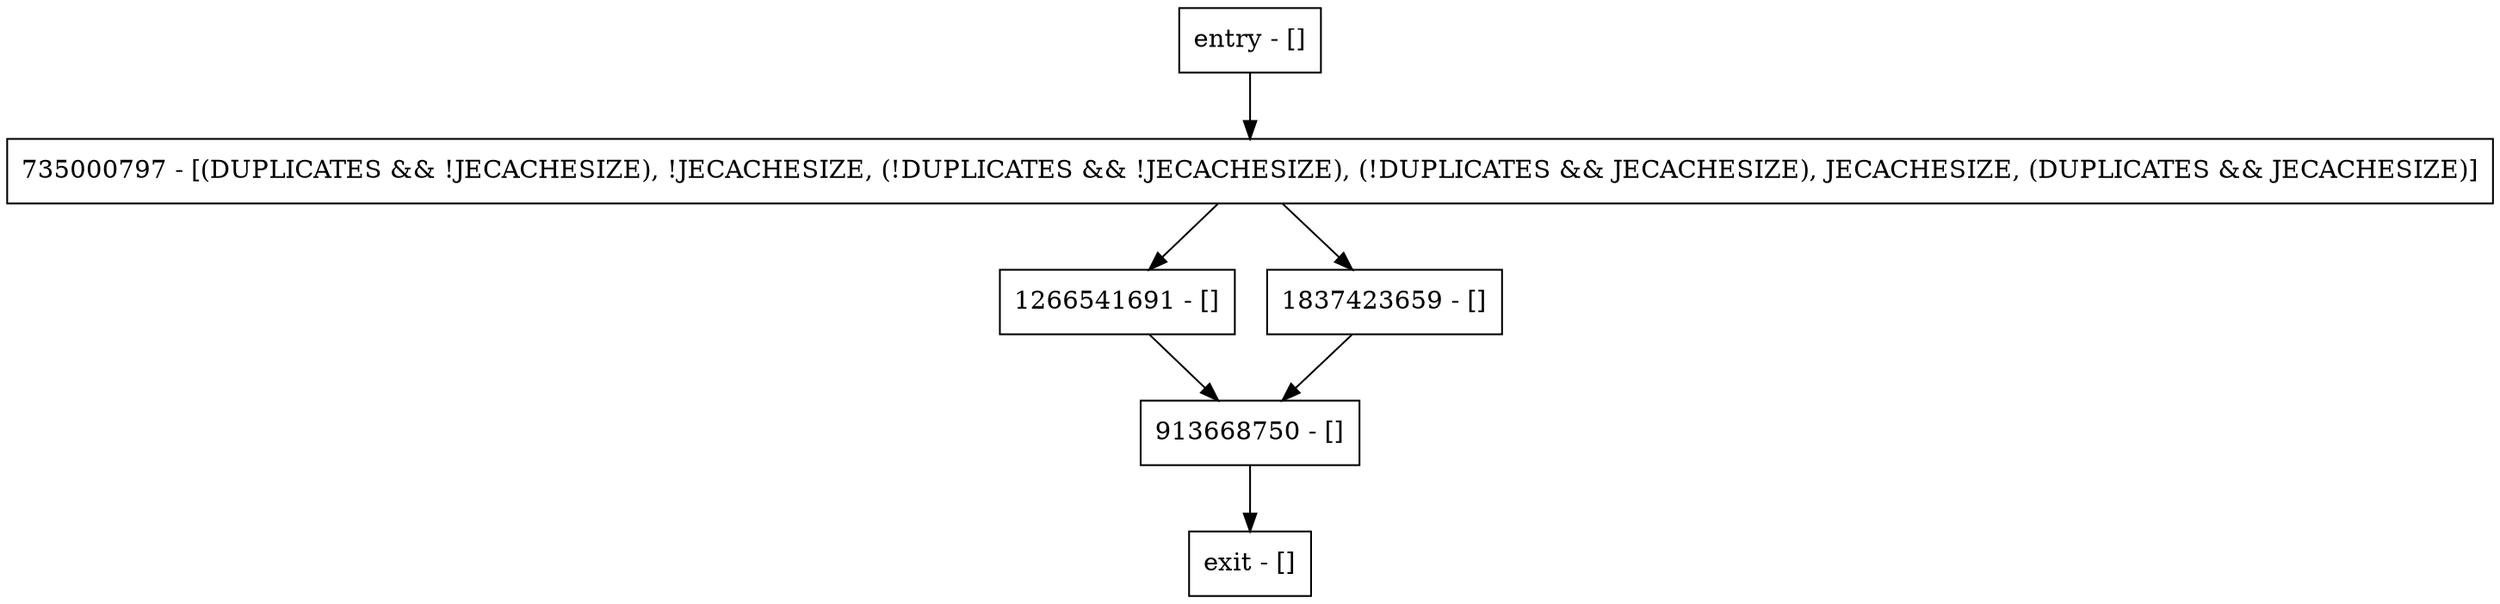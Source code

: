 digraph put {
node [shape=record];
entry [label="entry - []"];
exit [label="exit - []"];
735000797 [label="735000797 - [(DUPLICATES && !JECACHESIZE), !JECACHESIZE, (!DUPLICATES && !JECACHESIZE), (!DUPLICATES && JECACHESIZE), JECACHESIZE, (DUPLICATES && JECACHESIZE)]"];
913668750 [label="913668750 - []"];
1266541691 [label="1266541691 - []"];
1837423659 [label="1837423659 - []"];
entry;
exit;
entry -> 735000797;
735000797 -> 1266541691;
735000797 -> 1837423659;
913668750 -> exit;
1266541691 -> 913668750;
1837423659 -> 913668750;
}
